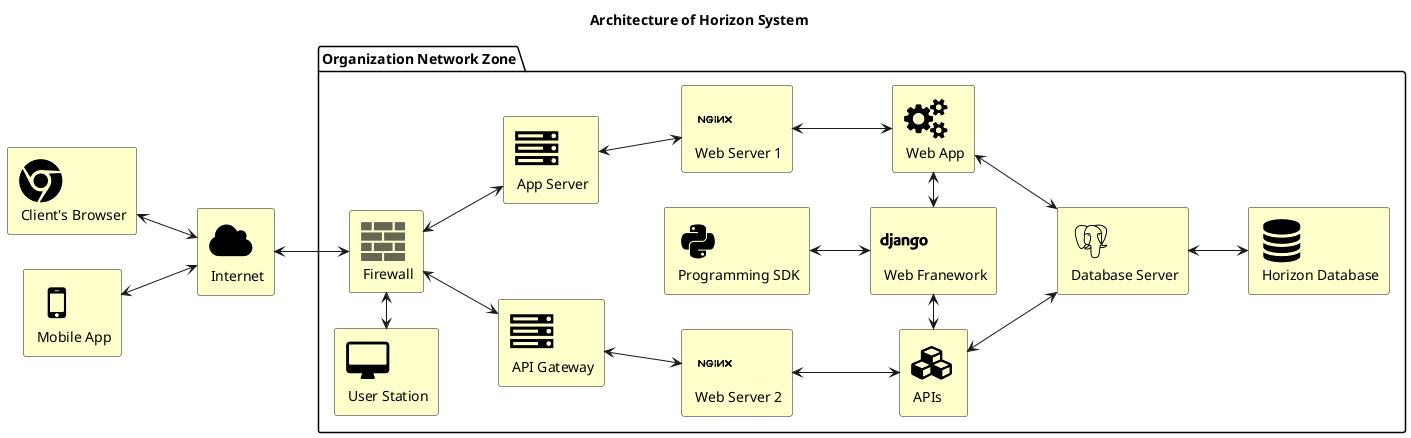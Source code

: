 @startuml
left to right direction

!include <tupadr3/common>
!include <tupadr3/font-awesome/desktop>
!include <tupadr3/font-awesome/server>
!include <tupadr3/font-awesome/database>
!include <tupadr3/font-awesome/users>
!include <tupadr3/font-awesome/mobile>
!include <tupadr3/font-awesome/bank>
!include <tupadr3/font-awesome/cloud>
!include <tupadr3/font-awesome/chrome>
!include <tupadr3/font-awesome/cubes>
!include <tupadr3/font-awesome/cogs>
!include <tupadr3/devicons/postgresql>
!include <tupadr3/devicons/python>
!include <tupadr3/devicons/django>
!include <tupadr3/devicons/nginx>
!include <office/Concepts/firewall_orange>

title Architecture of Horizon System

package "Organization Network Zone" as HorizonSystem{
    DEV_DJANGO(django, "Web Franework") #BUSINESS
    DEV_PYTHON(python, "Programming SDK") #BUSINESS
    DEV_NGINX(webServer1, "Web Server 1") #BUSINESS
    DEV_NGINX(webServer2, "Web Server 2") #BUSINESS
    FA_SERVER(appServer, "App Server") #BUSINESS
    FA_SERVER(apiGateway, "API Gateway") #BUSINESS
    OFF_FIREWALL_ORANGE(firewall,"Firewall") #BUSINESS
    DEV_POSTGRESQL(databaseServer, "Database Server") #BUSINESS
    FA_DATABASE(database, "Horizon Database") #BUSINESS
    FA_CUBES(apis, "APIs") #BUSINESS
    FA_COGS(webApp, "Web App") #BUSINESS
    FA_DESKTOP(userStation, "User Station") #BUSINESS
}

FA_CLOUD(internet, "Internet") #BUSINESS
FA_CHROME(client, "Client's Browser") #BUSINESS
FA_MOBILE(mobileApp, "Mobile App") #BUSINESS

client <--> internet
mobileApp <--> internet
internet <--> firewall
firewall <--> appServer
firewall <--> apiGateway
databaseServer <--> database
webServer2 <--> apis
apis <-> django
django <-> webApp
webServer1 <--> webApp
apis <--> databaseServer
webApp <--> databaseServer
appServer <--> webServer1
apiGateway <--> webServer2
python <--> django
userStation <-> firewall
@enduml